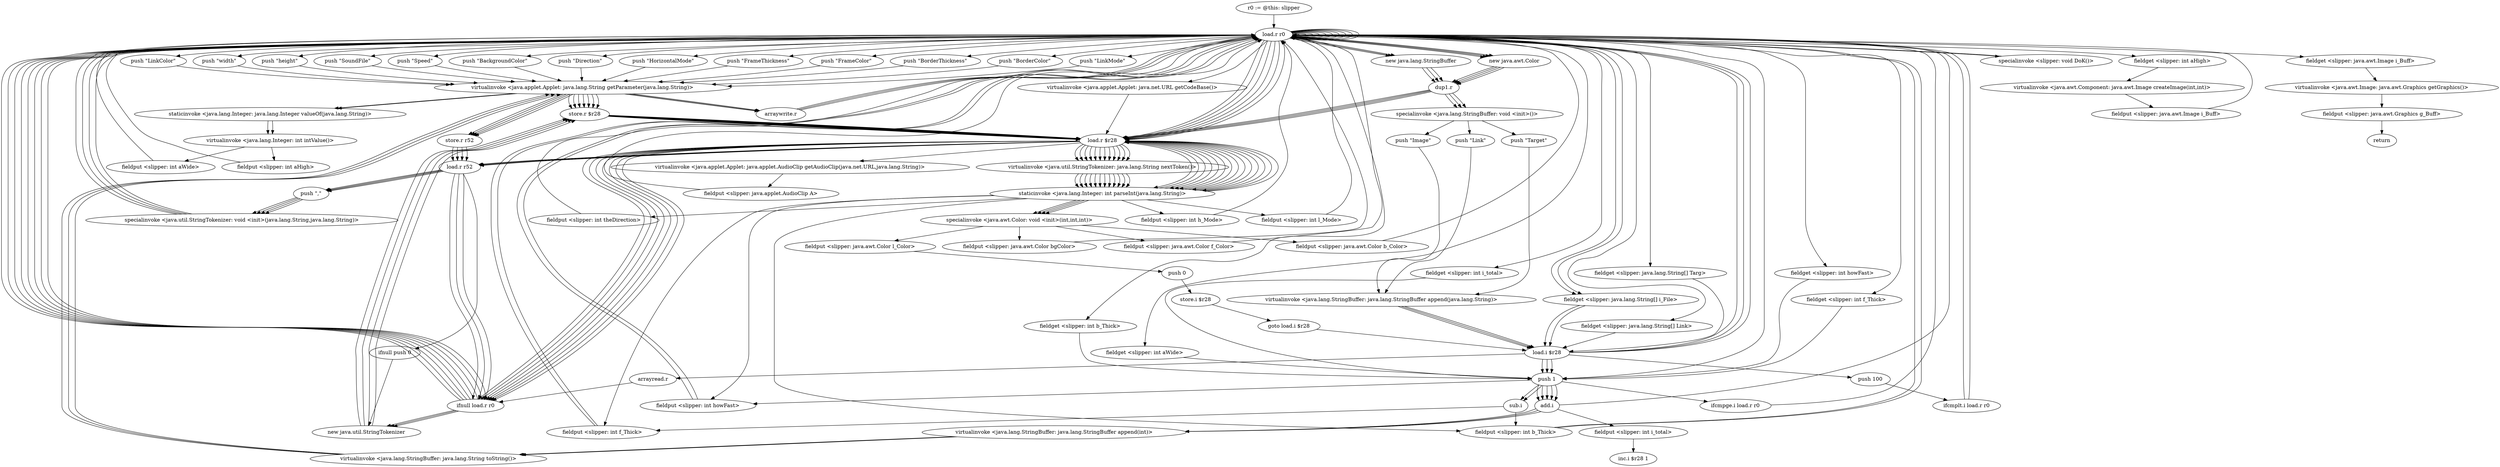 digraph "" {
    "r0 := @this: slipper"
    "load.r r0"
    "r0 := @this: slipper"->"load.r r0";
    "load.r r0"->"load.r r0";
    "push \"width\""
    "load.r r0"->"push \"width\"";
    "virtualinvoke <java.applet.Applet: java.lang.String getParameter(java.lang.String)>"
    "push \"width\""->"virtualinvoke <java.applet.Applet: java.lang.String getParameter(java.lang.String)>";
    "staticinvoke <java.lang.Integer: java.lang.Integer valueOf(java.lang.String)>"
    "virtualinvoke <java.applet.Applet: java.lang.String getParameter(java.lang.String)>"->"staticinvoke <java.lang.Integer: java.lang.Integer valueOf(java.lang.String)>";
    "virtualinvoke <java.lang.Integer: int intValue()>"
    "staticinvoke <java.lang.Integer: java.lang.Integer valueOf(java.lang.String)>"->"virtualinvoke <java.lang.Integer: int intValue()>";
    "fieldput <slipper: int aWide>"
    "virtualinvoke <java.lang.Integer: int intValue()>"->"fieldput <slipper: int aWide>";
    "fieldput <slipper: int aWide>"->"load.r r0";
    "load.r r0"->"load.r r0";
    "push \"height\""
    "load.r r0"->"push \"height\"";
    "push \"height\""->"virtualinvoke <java.applet.Applet: java.lang.String getParameter(java.lang.String)>";
    "virtualinvoke <java.applet.Applet: java.lang.String getParameter(java.lang.String)>"->"staticinvoke <java.lang.Integer: java.lang.Integer valueOf(java.lang.String)>";
    "staticinvoke <java.lang.Integer: java.lang.Integer valueOf(java.lang.String)>"->"virtualinvoke <java.lang.Integer: int intValue()>";
    "fieldput <slipper: int aHigh>"
    "virtualinvoke <java.lang.Integer: int intValue()>"->"fieldput <slipper: int aHigh>";
    "fieldput <slipper: int aHigh>"->"load.r r0";
    "specialinvoke <slipper: void DoK()>"
    "load.r r0"->"specialinvoke <slipper: void DoK()>";
    "specialinvoke <slipper: void DoK()>"->"load.r r0";
    "push \"SoundFile\""
    "load.r r0"->"push \"SoundFile\"";
    "push \"SoundFile\""->"virtualinvoke <java.applet.Applet: java.lang.String getParameter(java.lang.String)>";
    "store.r $r28"
    "virtualinvoke <java.applet.Applet: java.lang.String getParameter(java.lang.String)>"->"store.r $r28";
    "load.r $r28"
    "store.r $r28"->"load.r $r28";
    "ifnull load.r r0"
    "load.r $r28"->"ifnull load.r r0";
    "ifnull load.r r0"->"load.r r0";
    "load.r r0"->"load.r r0";
    "load.r r0"->"load.r r0";
    "virtualinvoke <java.applet.Applet: java.net.URL getCodeBase()>"
    "load.r r0"->"virtualinvoke <java.applet.Applet: java.net.URL getCodeBase()>";
    "virtualinvoke <java.applet.Applet: java.net.URL getCodeBase()>"->"load.r $r28";
    "virtualinvoke <java.applet.Applet: java.applet.AudioClip getAudioClip(java.net.URL,java.lang.String)>"
    "load.r $r28"->"virtualinvoke <java.applet.Applet: java.applet.AudioClip getAudioClip(java.net.URL,java.lang.String)>";
    "fieldput <slipper: java.applet.AudioClip A>"
    "virtualinvoke <java.applet.Applet: java.applet.AudioClip getAudioClip(java.net.URL,java.lang.String)>"->"fieldput <slipper: java.applet.AudioClip A>";
    "fieldput <slipper: java.applet.AudioClip A>"->"load.r r0";
    "push \"Speed\""
    "load.r r0"->"push \"Speed\"";
    "push \"Speed\""->"virtualinvoke <java.applet.Applet: java.lang.String getParameter(java.lang.String)>";
    "virtualinvoke <java.applet.Applet: java.lang.String getParameter(java.lang.String)>"->"store.r $r28";
    "store.r $r28"->"load.r $r28";
    "load.r $r28"->"ifnull load.r r0";
    "ifnull load.r r0"->"load.r r0";
    "load.r r0"->"load.r $r28";
    "staticinvoke <java.lang.Integer: int parseInt(java.lang.String)>"
    "load.r $r28"->"staticinvoke <java.lang.Integer: int parseInt(java.lang.String)>";
    "fieldput <slipper: int howFast>"
    "staticinvoke <java.lang.Integer: int parseInt(java.lang.String)>"->"fieldput <slipper: int howFast>";
    "fieldput <slipper: int howFast>"->"load.r r0";
    "fieldget <slipper: int howFast>"
    "load.r r0"->"fieldget <slipper: int howFast>";
    "push 1"
    "fieldget <slipper: int howFast>"->"push 1";
    "ifcmpge.i load.r r0"
    "push 1"->"ifcmpge.i load.r r0";
    "ifcmpge.i load.r r0"->"load.r r0";
    "load.r r0"->"push 1";
    "push 1"->"fieldput <slipper: int howFast>";
    "fieldput <slipper: int howFast>"->"load.r r0";
    "push \"BackgroundColor\""
    "load.r r0"->"push \"BackgroundColor\"";
    "push \"BackgroundColor\""->"virtualinvoke <java.applet.Applet: java.lang.String getParameter(java.lang.String)>";
    "store.r r52"
    "virtualinvoke <java.applet.Applet: java.lang.String getParameter(java.lang.String)>"->"store.r r52";
    "load.r r52"
    "store.r r52"->"load.r r52";
    "load.r r52"->"ifnull load.r r0";
    "new java.util.StringTokenizer"
    "ifnull load.r r0"->"new java.util.StringTokenizer";
    "new java.util.StringTokenizer"->"store.r $r28";
    "store.r $r28"->"load.r $r28";
    "load.r $r28"->"load.r r52";
    "push \",\""
    "load.r r52"->"push \",\"";
    "specialinvoke <java.util.StringTokenizer: void <init>(java.lang.String,java.lang.String)>"
    "push \",\""->"specialinvoke <java.util.StringTokenizer: void <init>(java.lang.String,java.lang.String)>";
    "specialinvoke <java.util.StringTokenizer: void <init>(java.lang.String,java.lang.String)>"->"load.r r0";
    "new java.awt.Color"
    "load.r r0"->"new java.awt.Color";
    "dup1.r"
    "new java.awt.Color"->"dup1.r";
    "dup1.r"->"load.r $r28";
    "virtualinvoke <java.util.StringTokenizer: java.lang.String nextToken()>"
    "load.r $r28"->"virtualinvoke <java.util.StringTokenizer: java.lang.String nextToken()>";
    "virtualinvoke <java.util.StringTokenizer: java.lang.String nextToken()>"->"staticinvoke <java.lang.Integer: int parseInt(java.lang.String)>";
    "staticinvoke <java.lang.Integer: int parseInt(java.lang.String)>"->"load.r $r28";
    "load.r $r28"->"virtualinvoke <java.util.StringTokenizer: java.lang.String nextToken()>";
    "virtualinvoke <java.util.StringTokenizer: java.lang.String nextToken()>"->"staticinvoke <java.lang.Integer: int parseInt(java.lang.String)>";
    "staticinvoke <java.lang.Integer: int parseInt(java.lang.String)>"->"load.r $r28";
    "load.r $r28"->"virtualinvoke <java.util.StringTokenizer: java.lang.String nextToken()>";
    "virtualinvoke <java.util.StringTokenizer: java.lang.String nextToken()>"->"staticinvoke <java.lang.Integer: int parseInt(java.lang.String)>";
    "specialinvoke <java.awt.Color: void <init>(int,int,int)>"
    "staticinvoke <java.lang.Integer: int parseInt(java.lang.String)>"->"specialinvoke <java.awt.Color: void <init>(int,int,int)>";
    "fieldput <slipper: java.awt.Color bgColor>"
    "specialinvoke <java.awt.Color: void <init>(int,int,int)>"->"fieldput <slipper: java.awt.Color bgColor>";
    "fieldput <slipper: java.awt.Color bgColor>"->"load.r r0";
    "push \"Direction\""
    "load.r r0"->"push \"Direction\"";
    "push \"Direction\""->"virtualinvoke <java.applet.Applet: java.lang.String getParameter(java.lang.String)>";
    "virtualinvoke <java.applet.Applet: java.lang.String getParameter(java.lang.String)>"->"store.r $r28";
    "store.r $r28"->"load.r $r28";
    "load.r $r28"->"ifnull load.r r0";
    "ifnull load.r r0"->"load.r r0";
    "load.r r0"->"load.r $r28";
    "load.r $r28"->"staticinvoke <java.lang.Integer: int parseInt(java.lang.String)>";
    "fieldput <slipper: int theDirection>"
    "staticinvoke <java.lang.Integer: int parseInt(java.lang.String)>"->"fieldput <slipper: int theDirection>";
    "fieldput <slipper: int theDirection>"->"load.r r0";
    "push \"HorizontalMode\""
    "load.r r0"->"push \"HorizontalMode\"";
    "push \"HorizontalMode\""->"virtualinvoke <java.applet.Applet: java.lang.String getParameter(java.lang.String)>";
    "virtualinvoke <java.applet.Applet: java.lang.String getParameter(java.lang.String)>"->"store.r $r28";
    "store.r $r28"->"load.r $r28";
    "load.r $r28"->"ifnull load.r r0";
    "ifnull load.r r0"->"load.r r0";
    "load.r r0"->"load.r $r28";
    "load.r $r28"->"staticinvoke <java.lang.Integer: int parseInt(java.lang.String)>";
    "fieldput <slipper: int h_Mode>"
    "staticinvoke <java.lang.Integer: int parseInt(java.lang.String)>"->"fieldput <slipper: int h_Mode>";
    "fieldput <slipper: int h_Mode>"->"load.r r0";
    "push \"FrameThickness\""
    "load.r r0"->"push \"FrameThickness\"";
    "push \"FrameThickness\""->"virtualinvoke <java.applet.Applet: java.lang.String getParameter(java.lang.String)>";
    "virtualinvoke <java.applet.Applet: java.lang.String getParameter(java.lang.String)>"->"store.r $r28";
    "store.r $r28"->"load.r $r28";
    "load.r $r28"->"ifnull load.r r0";
    "ifnull load.r r0"->"load.r r0";
    "load.r r0"->"load.r $r28";
    "load.r $r28"->"staticinvoke <java.lang.Integer: int parseInt(java.lang.String)>";
    "fieldput <slipper: int f_Thick>"
    "staticinvoke <java.lang.Integer: int parseInt(java.lang.String)>"->"fieldput <slipper: int f_Thick>";
    "fieldput <slipper: int f_Thick>"->"load.r r0";
    "load.r r0"->"load.r r0";
    "fieldget <slipper: int f_Thick>"
    "load.r r0"->"fieldget <slipper: int f_Thick>";
    "fieldget <slipper: int f_Thick>"->"push 1";
    "sub.i"
    "push 1"->"sub.i";
    "sub.i"->"fieldput <slipper: int f_Thick>";
    "fieldput <slipper: int f_Thick>"->"load.r r0";
    "push \"FrameColor\""
    "load.r r0"->"push \"FrameColor\"";
    "push \"FrameColor\""->"virtualinvoke <java.applet.Applet: java.lang.String getParameter(java.lang.String)>";
    "virtualinvoke <java.applet.Applet: java.lang.String getParameter(java.lang.String)>"->"store.r r52";
    "store.r r52"->"load.r r52";
    "load.r r52"->"ifnull load.r r0";
    "ifnull load.r r0"->"new java.util.StringTokenizer";
    "new java.util.StringTokenizer"->"store.r $r28";
    "store.r $r28"->"load.r $r28";
    "load.r $r28"->"load.r r52";
    "load.r r52"->"push \",\"";
    "push \",\""->"specialinvoke <java.util.StringTokenizer: void <init>(java.lang.String,java.lang.String)>";
    "specialinvoke <java.util.StringTokenizer: void <init>(java.lang.String,java.lang.String)>"->"load.r r0";
    "load.r r0"->"new java.awt.Color";
    "new java.awt.Color"->"dup1.r";
    "dup1.r"->"load.r $r28";
    "load.r $r28"->"virtualinvoke <java.util.StringTokenizer: java.lang.String nextToken()>";
    "virtualinvoke <java.util.StringTokenizer: java.lang.String nextToken()>"->"staticinvoke <java.lang.Integer: int parseInt(java.lang.String)>";
    "staticinvoke <java.lang.Integer: int parseInt(java.lang.String)>"->"load.r $r28";
    "load.r $r28"->"virtualinvoke <java.util.StringTokenizer: java.lang.String nextToken()>";
    "virtualinvoke <java.util.StringTokenizer: java.lang.String nextToken()>"->"staticinvoke <java.lang.Integer: int parseInt(java.lang.String)>";
    "staticinvoke <java.lang.Integer: int parseInt(java.lang.String)>"->"load.r $r28";
    "load.r $r28"->"virtualinvoke <java.util.StringTokenizer: java.lang.String nextToken()>";
    "virtualinvoke <java.util.StringTokenizer: java.lang.String nextToken()>"->"staticinvoke <java.lang.Integer: int parseInt(java.lang.String)>";
    "staticinvoke <java.lang.Integer: int parseInt(java.lang.String)>"->"specialinvoke <java.awt.Color: void <init>(int,int,int)>";
    "fieldput <slipper: java.awt.Color f_Color>"
    "specialinvoke <java.awt.Color: void <init>(int,int,int)>"->"fieldput <slipper: java.awt.Color f_Color>";
    "fieldput <slipper: java.awt.Color f_Color>"->"load.r r0";
    "push \"BorderThickness\""
    "load.r r0"->"push \"BorderThickness\"";
    "push \"BorderThickness\""->"virtualinvoke <java.applet.Applet: java.lang.String getParameter(java.lang.String)>";
    "virtualinvoke <java.applet.Applet: java.lang.String getParameter(java.lang.String)>"->"store.r $r28";
    "store.r $r28"->"load.r $r28";
    "load.r $r28"->"ifnull load.r r0";
    "ifnull load.r r0"->"load.r r0";
    "load.r r0"->"load.r $r28";
    "load.r $r28"->"staticinvoke <java.lang.Integer: int parseInt(java.lang.String)>";
    "fieldput <slipper: int b_Thick>"
    "staticinvoke <java.lang.Integer: int parseInt(java.lang.String)>"->"fieldput <slipper: int b_Thick>";
    "fieldput <slipper: int b_Thick>"->"load.r r0";
    "load.r r0"->"load.r r0";
    "fieldget <slipper: int b_Thick>"
    "load.r r0"->"fieldget <slipper: int b_Thick>";
    "fieldget <slipper: int b_Thick>"->"push 1";
    "push 1"->"sub.i";
    "sub.i"->"fieldput <slipper: int b_Thick>";
    "fieldput <slipper: int b_Thick>"->"load.r r0";
    "push \"BorderColor\""
    "load.r r0"->"push \"BorderColor\"";
    "push \"BorderColor\""->"virtualinvoke <java.applet.Applet: java.lang.String getParameter(java.lang.String)>";
    "virtualinvoke <java.applet.Applet: java.lang.String getParameter(java.lang.String)>"->"store.r r52";
    "store.r r52"->"load.r r52";
    "load.r r52"->"ifnull load.r r0";
    "ifnull load.r r0"->"new java.util.StringTokenizer";
    "new java.util.StringTokenizer"->"store.r $r28";
    "store.r $r28"->"load.r $r28";
    "load.r $r28"->"load.r r52";
    "load.r r52"->"push \",\"";
    "push \",\""->"specialinvoke <java.util.StringTokenizer: void <init>(java.lang.String,java.lang.String)>";
    "specialinvoke <java.util.StringTokenizer: void <init>(java.lang.String,java.lang.String)>"->"load.r r0";
    "load.r r0"->"new java.awt.Color";
    "new java.awt.Color"->"dup1.r";
    "dup1.r"->"load.r $r28";
    "load.r $r28"->"virtualinvoke <java.util.StringTokenizer: java.lang.String nextToken()>";
    "virtualinvoke <java.util.StringTokenizer: java.lang.String nextToken()>"->"staticinvoke <java.lang.Integer: int parseInt(java.lang.String)>";
    "staticinvoke <java.lang.Integer: int parseInt(java.lang.String)>"->"load.r $r28";
    "load.r $r28"->"virtualinvoke <java.util.StringTokenizer: java.lang.String nextToken()>";
    "virtualinvoke <java.util.StringTokenizer: java.lang.String nextToken()>"->"staticinvoke <java.lang.Integer: int parseInt(java.lang.String)>";
    "staticinvoke <java.lang.Integer: int parseInt(java.lang.String)>"->"load.r $r28";
    "load.r $r28"->"virtualinvoke <java.util.StringTokenizer: java.lang.String nextToken()>";
    "virtualinvoke <java.util.StringTokenizer: java.lang.String nextToken()>"->"staticinvoke <java.lang.Integer: int parseInt(java.lang.String)>";
    "staticinvoke <java.lang.Integer: int parseInt(java.lang.String)>"->"specialinvoke <java.awt.Color: void <init>(int,int,int)>";
    "fieldput <slipper: java.awt.Color b_Color>"
    "specialinvoke <java.awt.Color: void <init>(int,int,int)>"->"fieldput <slipper: java.awt.Color b_Color>";
    "fieldput <slipper: java.awt.Color b_Color>"->"load.r r0";
    "push \"LinkMode\""
    "load.r r0"->"push \"LinkMode\"";
    "push \"LinkMode\""->"virtualinvoke <java.applet.Applet: java.lang.String getParameter(java.lang.String)>";
    "virtualinvoke <java.applet.Applet: java.lang.String getParameter(java.lang.String)>"->"store.r $r28";
    "store.r $r28"->"load.r $r28";
    "load.r $r28"->"ifnull load.r r0";
    "ifnull load.r r0"->"load.r r0";
    "load.r r0"->"load.r $r28";
    "load.r $r28"->"staticinvoke <java.lang.Integer: int parseInt(java.lang.String)>";
    "fieldput <slipper: int l_Mode>"
    "staticinvoke <java.lang.Integer: int parseInt(java.lang.String)>"->"fieldput <slipper: int l_Mode>";
    "fieldput <slipper: int l_Mode>"->"load.r r0";
    "push \"LinkColor\""
    "load.r r0"->"push \"LinkColor\"";
    "push \"LinkColor\""->"virtualinvoke <java.applet.Applet: java.lang.String getParameter(java.lang.String)>";
    "virtualinvoke <java.applet.Applet: java.lang.String getParameter(java.lang.String)>"->"store.r r52";
    "store.r r52"->"load.r r52";
    "ifnull push 0"
    "load.r r52"->"ifnull push 0";
    "ifnull push 0"->"new java.util.StringTokenizer";
    "new java.util.StringTokenizer"->"store.r $r28";
    "store.r $r28"->"load.r $r28";
    "load.r $r28"->"load.r r52";
    "load.r r52"->"push \",\"";
    "push \",\""->"specialinvoke <java.util.StringTokenizer: void <init>(java.lang.String,java.lang.String)>";
    "specialinvoke <java.util.StringTokenizer: void <init>(java.lang.String,java.lang.String)>"->"load.r r0";
    "load.r r0"->"new java.awt.Color";
    "new java.awt.Color"->"dup1.r";
    "dup1.r"->"load.r $r28";
    "load.r $r28"->"virtualinvoke <java.util.StringTokenizer: java.lang.String nextToken()>";
    "virtualinvoke <java.util.StringTokenizer: java.lang.String nextToken()>"->"staticinvoke <java.lang.Integer: int parseInt(java.lang.String)>";
    "staticinvoke <java.lang.Integer: int parseInt(java.lang.String)>"->"load.r $r28";
    "load.r $r28"->"virtualinvoke <java.util.StringTokenizer: java.lang.String nextToken()>";
    "virtualinvoke <java.util.StringTokenizer: java.lang.String nextToken()>"->"staticinvoke <java.lang.Integer: int parseInt(java.lang.String)>";
    "staticinvoke <java.lang.Integer: int parseInt(java.lang.String)>"->"load.r $r28";
    "load.r $r28"->"virtualinvoke <java.util.StringTokenizer: java.lang.String nextToken()>";
    "virtualinvoke <java.util.StringTokenizer: java.lang.String nextToken()>"->"staticinvoke <java.lang.Integer: int parseInt(java.lang.String)>";
    "staticinvoke <java.lang.Integer: int parseInt(java.lang.String)>"->"specialinvoke <java.awt.Color: void <init>(int,int,int)>";
    "fieldput <slipper: java.awt.Color l_Color>"
    "specialinvoke <java.awt.Color: void <init>(int,int,int)>"->"fieldput <slipper: java.awt.Color l_Color>";
    "push 0"
    "fieldput <slipper: java.awt.Color l_Color>"->"push 0";
    "store.i $r28"
    "push 0"->"store.i $r28";
    "goto load.i $r28"
    "store.i $r28"->"goto load.i $r28";
    "load.i $r28"
    "goto load.i $r28"->"load.i $r28";
    "push 100"
    "load.i $r28"->"push 100";
    "ifcmplt.i load.r r0"
    "push 100"->"ifcmplt.i load.r r0";
    "ifcmplt.i load.r r0"->"load.r r0";
    "load.r r0"->"load.r r0";
    "load.r r0"->"load.r r0";
    "fieldget <slipper: int aWide>"
    "load.r r0"->"fieldget <slipper: int aWide>";
    "fieldget <slipper: int aWide>"->"push 1";
    "add.i"
    "push 1"->"add.i";
    "add.i"->"load.r r0";
    "fieldget <slipper: int aHigh>"
    "load.r r0"->"fieldget <slipper: int aHigh>";
    "virtualinvoke <java.awt.Component: java.awt.Image createImage(int,int)>"
    "fieldget <slipper: int aHigh>"->"virtualinvoke <java.awt.Component: java.awt.Image createImage(int,int)>";
    "fieldput <slipper: java.awt.Image i_Buff>"
    "virtualinvoke <java.awt.Component: java.awt.Image createImage(int,int)>"->"fieldput <slipper: java.awt.Image i_Buff>";
    "fieldput <slipper: java.awt.Image i_Buff>"->"load.r r0";
    "load.r r0"->"load.r r0";
    "fieldget <slipper: java.awt.Image i_Buff>"
    "load.r r0"->"fieldget <slipper: java.awt.Image i_Buff>";
    "virtualinvoke <java.awt.Image: java.awt.Graphics getGraphics()>"
    "fieldget <slipper: java.awt.Image i_Buff>"->"virtualinvoke <java.awt.Image: java.awt.Graphics getGraphics()>";
    "fieldput <slipper: java.awt.Graphics g_Buff>"
    "virtualinvoke <java.awt.Image: java.awt.Graphics getGraphics()>"->"fieldput <slipper: java.awt.Graphics g_Buff>";
    "return"
    "fieldput <slipper: java.awt.Graphics g_Buff>"->"return";
    "ifcmplt.i load.r r0"->"load.r r0";
    "fieldget <slipper: java.lang.String[] i_File>"
    "load.r r0"->"fieldget <slipper: java.lang.String[] i_File>";
    "fieldget <slipper: java.lang.String[] i_File>"->"load.i $r28";
    "load.i $r28"->"load.r r0";
    "new java.lang.StringBuffer"
    "load.r r0"->"new java.lang.StringBuffer";
    "new java.lang.StringBuffer"->"dup1.r";
    "specialinvoke <java.lang.StringBuffer: void <init>()>"
    "dup1.r"->"specialinvoke <java.lang.StringBuffer: void <init>()>";
    "push \"Image\""
    "specialinvoke <java.lang.StringBuffer: void <init>()>"->"push \"Image\"";
    "virtualinvoke <java.lang.StringBuffer: java.lang.StringBuffer append(java.lang.String)>"
    "push \"Image\""->"virtualinvoke <java.lang.StringBuffer: java.lang.StringBuffer append(java.lang.String)>";
    "virtualinvoke <java.lang.StringBuffer: java.lang.StringBuffer append(java.lang.String)>"->"load.i $r28";
    "load.i $r28"->"push 1";
    "push 1"->"add.i";
    "virtualinvoke <java.lang.StringBuffer: java.lang.StringBuffer append(int)>"
    "add.i"->"virtualinvoke <java.lang.StringBuffer: java.lang.StringBuffer append(int)>";
    "virtualinvoke <java.lang.StringBuffer: java.lang.String toString()>"
    "virtualinvoke <java.lang.StringBuffer: java.lang.StringBuffer append(int)>"->"virtualinvoke <java.lang.StringBuffer: java.lang.String toString()>";
    "virtualinvoke <java.lang.StringBuffer: java.lang.String toString()>"->"virtualinvoke <java.applet.Applet: java.lang.String getParameter(java.lang.String)>";
    "arraywrite.r"
    "virtualinvoke <java.applet.Applet: java.lang.String getParameter(java.lang.String)>"->"arraywrite.r";
    "arraywrite.r"->"load.r r0";
    "fieldget <slipper: java.lang.String[] Link>"
    "load.r r0"->"fieldget <slipper: java.lang.String[] Link>";
    "fieldget <slipper: java.lang.String[] Link>"->"load.i $r28";
    "load.i $r28"->"load.r r0";
    "load.r r0"->"new java.lang.StringBuffer";
    "new java.lang.StringBuffer"->"dup1.r";
    "dup1.r"->"specialinvoke <java.lang.StringBuffer: void <init>()>";
    "push \"Link\""
    "specialinvoke <java.lang.StringBuffer: void <init>()>"->"push \"Link\"";
    "push \"Link\""->"virtualinvoke <java.lang.StringBuffer: java.lang.StringBuffer append(java.lang.String)>";
    "virtualinvoke <java.lang.StringBuffer: java.lang.StringBuffer append(java.lang.String)>"->"load.i $r28";
    "load.i $r28"->"push 1";
    "push 1"->"add.i";
    "add.i"->"virtualinvoke <java.lang.StringBuffer: java.lang.StringBuffer append(int)>";
    "virtualinvoke <java.lang.StringBuffer: java.lang.StringBuffer append(int)>"->"virtualinvoke <java.lang.StringBuffer: java.lang.String toString()>";
    "virtualinvoke <java.lang.StringBuffer: java.lang.String toString()>"->"virtualinvoke <java.applet.Applet: java.lang.String getParameter(java.lang.String)>";
    "virtualinvoke <java.applet.Applet: java.lang.String getParameter(java.lang.String)>"->"arraywrite.r";
    "arraywrite.r"->"load.r r0";
    "fieldget <slipper: java.lang.String[] Targ>"
    "load.r r0"->"fieldget <slipper: java.lang.String[] Targ>";
    "fieldget <slipper: java.lang.String[] Targ>"->"load.i $r28";
    "load.i $r28"->"load.r r0";
    "load.r r0"->"new java.lang.StringBuffer";
    "new java.lang.StringBuffer"->"dup1.r";
    "dup1.r"->"specialinvoke <java.lang.StringBuffer: void <init>()>";
    "push \"Target\""
    "specialinvoke <java.lang.StringBuffer: void <init>()>"->"push \"Target\"";
    "push \"Target\""->"virtualinvoke <java.lang.StringBuffer: java.lang.StringBuffer append(java.lang.String)>";
    "virtualinvoke <java.lang.StringBuffer: java.lang.StringBuffer append(java.lang.String)>"->"load.i $r28";
    "load.i $r28"->"push 1";
    "push 1"->"add.i";
    "add.i"->"virtualinvoke <java.lang.StringBuffer: java.lang.StringBuffer append(int)>";
    "virtualinvoke <java.lang.StringBuffer: java.lang.StringBuffer append(int)>"->"virtualinvoke <java.lang.StringBuffer: java.lang.String toString()>";
    "virtualinvoke <java.lang.StringBuffer: java.lang.String toString()>"->"virtualinvoke <java.applet.Applet: java.lang.String getParameter(java.lang.String)>";
    "virtualinvoke <java.applet.Applet: java.lang.String getParameter(java.lang.String)>"->"arraywrite.r";
    "arraywrite.r"->"load.r r0";
    "load.r r0"->"fieldget <slipper: java.lang.String[] i_File>";
    "fieldget <slipper: java.lang.String[] i_File>"->"load.i $r28";
    "arrayread.r"
    "load.i $r28"->"arrayread.r";
    "arrayread.r"->"ifnull load.r r0";
    "ifnull load.r r0"->"load.r r0";
    "load.r r0"->"load.r r0";
    "fieldget <slipper: int i_total>"
    "load.r r0"->"fieldget <slipper: int i_total>";
    "fieldget <slipper: int i_total>"->"push 1";
    "push 1"->"add.i";
    "fieldput <slipper: int i_total>"
    "add.i"->"fieldput <slipper: int i_total>";
    "inc.i $r28 1"
    "fieldput <slipper: int i_total>"->"inc.i $r28 1";
}
